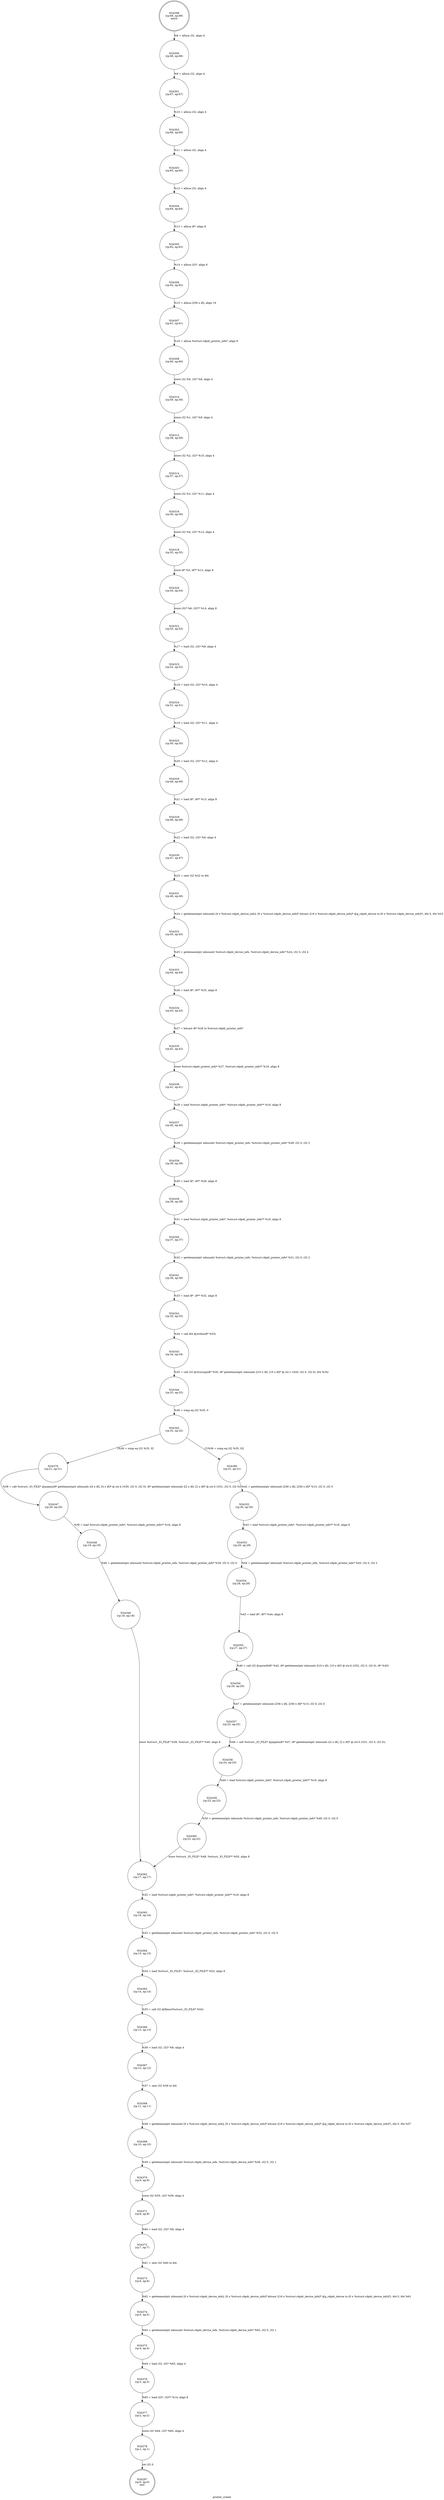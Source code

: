 digraph printer_create {
label="printer_create"
34297 [label="N34297\n(rp:0, ep:0)\nexit", shape="doublecircle"]
34298 [label="N34298\n(rp:69, ep:69)\nentry", shape="doublecircle"]
34298 -> 34300 [label="%8 = alloca i32, align 4"]
34300 [label="N34300\n(rp:68, ep:68)", shape="circle"]
34300 -> 34301 [label="%9 = alloca i32, align 4"]
34301 [label="N34301\n(rp:67, ep:67)", shape="circle"]
34301 -> 34302 [label="%10 = alloca i32, align 4"]
34302 [label="N34302\n(rp:66, ep:66)", shape="circle"]
34302 -> 34303 [label="%11 = alloca i32, align 4"]
34303 [label="N34303\n(rp:65, ep:65)", shape="circle"]
34303 -> 34304 [label="%12 = alloca i32, align 4"]
34304 [label="N34304\n(rp:64, ep:64)", shape="circle"]
34304 -> 34305 [label="%13 = alloca i8*, align 8"]
34305 [label="N34305\n(rp:63, ep:63)", shape="circle"]
34305 -> 34306 [label="%14 = alloca i32*, align 8"]
34306 [label="N34306\n(rp:62, ep:62)", shape="circle"]
34306 -> 34307 [label="%15 = alloca [256 x i8], align 16"]
34307 [label="N34307\n(rp:61, ep:61)", shape="circle"]
34307 -> 34308 [label="%16 = alloca %struct.rdpdr_printer_info*, align 8"]
34308 [label="N34308\n(rp:60, ep:60)", shape="circle"]
34308 -> 34310 [label="store i32 %0, i32* %8, align 4"]
34310 [label="N34310\n(rp:59, ep:59)", shape="circle"]
34310 -> 34312 [label="store i32 %1, i32* %9, align 4"]
34312 [label="N34312\n(rp:58, ep:58)", shape="circle"]
34312 -> 34314 [label="store i32 %2, i32* %10, align 4"]
34314 [label="N34314\n(rp:57, ep:57)", shape="circle"]
34314 -> 34316 [label="store i32 %3, i32* %11, align 4"]
34316 [label="N34316\n(rp:56, ep:56)", shape="circle"]
34316 -> 34318 [label="store i32 %4, i32* %12, align 4"]
34318 [label="N34318\n(rp:55, ep:55)", shape="circle"]
34318 -> 34320 [label="store i8* %5, i8** %13, align 8"]
34320 [label="N34320\n(rp:54, ep:54)", shape="circle"]
34320 -> 34322 [label="store i32* %6, i32** %14, align 8"]
34322 [label="N34322\n(rp:53, ep:53)", shape="circle"]
34322 -> 34323 [label="%17 = load i32, i32* %9, align 4"]
34323 [label="N34323\n(rp:52, ep:52)", shape="circle"]
34323 -> 34324 [label="%18 = load i32, i32* %10, align 4"]
34324 [label="N34324\n(rp:51, ep:51)", shape="circle"]
34324 -> 34325 [label="%19 = load i32, i32* %11, align 4"]
34325 [label="N34325\n(rp:50, ep:50)", shape="circle"]
34325 -> 34326 [label="%20 = load i32, i32* %12, align 4"]
34326 [label="N34326\n(rp:49, ep:49)", shape="circle"]
34326 -> 34329 [label="%21 = load i8*, i8** %13, align 8"]
34329 [label="N34329\n(rp:48, ep:48)", shape="circle"]
34329 -> 34330 [label="%22 = load i32, i32* %8, align 4"]
34330 [label="N34330\n(rp:47, ep:47)", shape="circle"]
34330 -> 34331 [label="%23 = zext i32 %22 to i64"]
34331 [label="N34331\n(rp:46, ep:46)", shape="circle"]
34331 -> 34332 [label="%24 = getelementptr inbounds [0 x %struct.rdpdr_device_info], [0 x %struct.rdpdr_device_info]* bitcast ([16 x %struct.rdpdr_device_info]* @g_rdpdr_device to [0 x %struct.rdpdr_device_info]*), i64 0, i64 %23"]
34332 [label="N34332\n(rp:45, ep:45)", shape="circle"]
34332 -> 34333 [label="%25 = getelementptr inbounds %struct.rdpdr_device_info, %struct.rdpdr_device_info* %24, i32 0, i32 4"]
34333 [label="N34333\n(rp:44, ep:44)", shape="circle"]
34333 -> 34334 [label="%26 = load i8*, i8** %25, align 8"]
34334 [label="N34334\n(rp:43, ep:43)", shape="circle"]
34334 -> 34335 [label="%27 = bitcast i8* %26 to %struct.rdpdr_printer_info*"]
34335 [label="N34335\n(rp:42, ep:42)", shape="circle"]
34335 -> 34336 [label="store %struct.rdpdr_printer_info* %27, %struct.rdpdr_printer_info** %16, align 8"]
34336 [label="N34336\n(rp:41, ep:41)", shape="circle"]
34336 -> 34337 [label="%28 = load %struct.rdpdr_printer_info*, %struct.rdpdr_printer_info** %16, align 8"]
34337 [label="N34337\n(rp:40, ep:40)", shape="circle"]
34337 -> 34338 [label="%29 = getelementptr inbounds %struct.rdpdr_printer_info, %struct.rdpdr_printer_info* %28, i32 0, i32 2"]
34338 [label="N34338\n(rp:39, ep:39)", shape="circle"]
34338 -> 34339 [label="%30 = load i8*, i8** %29, align 8"]
34339 [label="N34339\n(rp:38, ep:38)", shape="circle"]
34339 -> 34340 [label="%31 = load %struct.rdpdr_printer_info*, %struct.rdpdr_printer_info** %16, align 8"]
34340 [label="N34340\n(rp:37, ep:37)", shape="circle"]
34340 -> 34341 [label="%32 = getelementptr inbounds %struct.rdpdr_printer_info, %struct.rdpdr_printer_info* %31, i32 0, i32 2"]
34341 [label="N34341\n(rp:36, ep:36)", shape="circle"]
34341 -> 34342 [label="%33 = load i8*, i8** %32, align 8"]
34342 [label="N34342\n(rp:35, ep:35)", shape="circle"]
34342 -> 34343 [label="%34 = call i64 @strlen(i8* %33)"]
34343 [label="N34343\n(rp:34, ep:34)", shape="circle"]
34343 -> 34344 [label="%35 = call i32 @strncmp(i8* %30, i8* getelementptr inbounds ([10 x i8], [10 x i8]* @.str.1.1029, i32 0, i32 0), i64 %34)"]
34344 [label="N34344\n(rp:33, ep:33)", shape="circle"]
34344 -> 34345 [label="%36 = icmp eq i32 %35, 0"]
34345 [label="N34345\n(rp:32, ep:32)", shape="circle"]
34345 -> 34379 [label="[%36 = icmp eq i32 %35, 0]"]
34345 -> 34380 [label="[!(%36 = icmp eq i32 %35, 0)]"]
34347 [label="N34347\n(rp:20, ep:20)", shape="circle"]
34347 -> 34348 [label="%39 = load %struct.rdpdr_printer_info*, %struct.rdpdr_printer_info** %16, align 8"]
34348 [label="N34348\n(rp:19, ep:19)", shape="circle"]
34348 -> 34349 [label="%40 = getelementptr inbounds %struct.rdpdr_printer_info, %struct.rdpdr_printer_info* %39, i32 0, i32 0"]
34349 [label="N34349\n(rp:18, ep:18)", shape="circle"]
34349 -> 34362 [label="store %struct._IO_FILE* %38, %struct._IO_FILE** %40, align 8"]
34352 [label="N34352\n(rp:30, ep:30)", shape="circle"]
34352 -> 34353 [label="%43 = load %struct.rdpdr_printer_info*, %struct.rdpdr_printer_info** %16, align 8"]
34353 [label="N34353\n(rp:29, ep:29)", shape="circle"]
34353 -> 34354 [label="%44 = getelementptr inbounds %struct.rdpdr_printer_info, %struct.rdpdr_printer_info* %43, i32 0, i32 2"]
34354 [label="N34354\n(rp:28, ep:28)", shape="circle"]
34354 -> 34355 [label="%45 = load i8*, i8** %44, align 8"]
34355 [label="N34355\n(rp:27, ep:27)", shape="circle"]
34355 -> 34356 [label="%46 = call i32 @sprintf(i8* %42, i8* getelementptr inbounds ([10 x i8], [10 x i8]* @.str.6.1032, i32 0, i32 0), i8* %45)"]
34356 [label="N34356\n(rp:26, ep:26)", shape="circle"]
34356 -> 34357 [label="%47 = getelementptr inbounds [256 x i8], [256 x i8]* %15, i32 0, i32 0"]
34357 [label="N34357\n(rp:25, ep:25)", shape="circle"]
34357 -> 34358 [label="%48 = call %struct._IO_FILE* @popen(i8* %47, i8* getelementptr inbounds ([2 x i8], [2 x i8]* @.str.5.1031, i32 0, i32 0))"]
34358 [label="N34358\n(rp:24, ep:24)", shape="circle"]
34358 -> 34359 [label="%49 = load %struct.rdpdr_printer_info*, %struct.rdpdr_printer_info** %16, align 8"]
34359 [label="N34359\n(rp:23, ep:23)", shape="circle"]
34359 -> 34360 [label="%50 = getelementptr inbounds %struct.rdpdr_printer_info, %struct.rdpdr_printer_info* %49, i32 0, i32 0"]
34360 [label="N34360\n(rp:22, ep:22)", shape="circle"]
34360 -> 34362 [label="store %struct._IO_FILE* %48, %struct._IO_FILE** %50, align 8"]
34362 [label="N34362\n(rp:17, ep:17)", shape="circle"]
34362 -> 34363 [label="%52 = load %struct.rdpdr_printer_info*, %struct.rdpdr_printer_info** %16, align 8"]
34363 [label="N34363\n(rp:16, ep:16)", shape="circle"]
34363 -> 34364 [label="%53 = getelementptr inbounds %struct.rdpdr_printer_info, %struct.rdpdr_printer_info* %52, i32 0, i32 0"]
34364 [label="N34364\n(rp:15, ep:15)", shape="circle"]
34364 -> 34365 [label="%54 = load %struct._IO_FILE*, %struct._IO_FILE** %53, align 8"]
34365 [label="N34365\n(rp:14, ep:14)", shape="circle"]
34365 -> 34366 [label="%55 = call i32 @fileno(%struct._IO_FILE* %54)"]
34366 [label="N34366\n(rp:13, ep:13)", shape="circle"]
34366 -> 34367 [label="%56 = load i32, i32* %8, align 4"]
34367 [label="N34367\n(rp:12, ep:12)", shape="circle"]
34367 -> 34368 [label="%57 = zext i32 %56 to i64"]
34368 [label="N34368\n(rp:11, ep:11)", shape="circle"]
34368 -> 34369 [label="%58 = getelementptr inbounds [0 x %struct.rdpdr_device_info], [0 x %struct.rdpdr_device_info]* bitcast ([16 x %struct.rdpdr_device_info]* @g_rdpdr_device to [0 x %struct.rdpdr_device_info]*), i64 0, i64 %57"]
34369 [label="N34369\n(rp:10, ep:10)", shape="circle"]
34369 -> 34370 [label="%59 = getelementptr inbounds %struct.rdpdr_device_info, %struct.rdpdr_device_info* %58, i32 0, i32 1"]
34370 [label="N34370\n(rp:9, ep:9)", shape="circle"]
34370 -> 34371 [label="store i32 %55, i32* %59, align 4"]
34371 [label="N34371\n(rp:8, ep:8)", shape="circle"]
34371 -> 34372 [label="%60 = load i32, i32* %8, align 4"]
34372 [label="N34372\n(rp:7, ep:7)", shape="circle"]
34372 -> 34373 [label="%61 = zext i32 %60 to i64"]
34373 [label="N34373\n(rp:6, ep:6)", shape="circle"]
34373 -> 34374 [label="%62 = getelementptr inbounds [0 x %struct.rdpdr_device_info], [0 x %struct.rdpdr_device_info]* bitcast ([16 x %struct.rdpdr_device_info]* @g_rdpdr_device to [0 x %struct.rdpdr_device_info]*), i64 0, i64 %61"]
34374 [label="N34374\n(rp:5, ep:5)", shape="circle"]
34374 -> 34375 [label="%63 = getelementptr inbounds %struct.rdpdr_device_info, %struct.rdpdr_device_info* %62, i32 0, i32 1"]
34375 [label="N34375\n(rp:4, ep:4)", shape="circle"]
34375 -> 34376 [label="%64 = load i32, i32* %63, align 4"]
34376 [label="N34376\n(rp:3, ep:3)", shape="circle"]
34376 -> 34377 [label="%65 = load i32*, i32** %14, align 8"]
34377 [label="N34377\n(rp:2, ep:2)", shape="circle"]
34377 -> 34378 [label="store i32 %64, i32* %65, align 4"]
34378 [label="N34378\n(rp:1, ep:1)", shape="circle"]
34378 -> 34297 [label="ret i32 0"]
34379 [label="N34379\n(rp:21, ep:21)", shape="circle"]
34379 -> 34347 [label="%38 = call %struct._IO_FILE* @popen(i8* getelementptr inbounds ([4 x i8], [4 x i8]* @.str.4.1030, i32 0, i32 0), i8* getelementptr inbounds ([2 x i8], [2 x i8]* @.str.5.1031, i32 0, i32 0))"]
34380 [label="N34380\n(rp:31, ep:31)", shape="circle"]
34380 -> 34352 [label="%42 = getelementptr inbounds [256 x i8], [256 x i8]* %15, i32 0, i32 0"]
}
